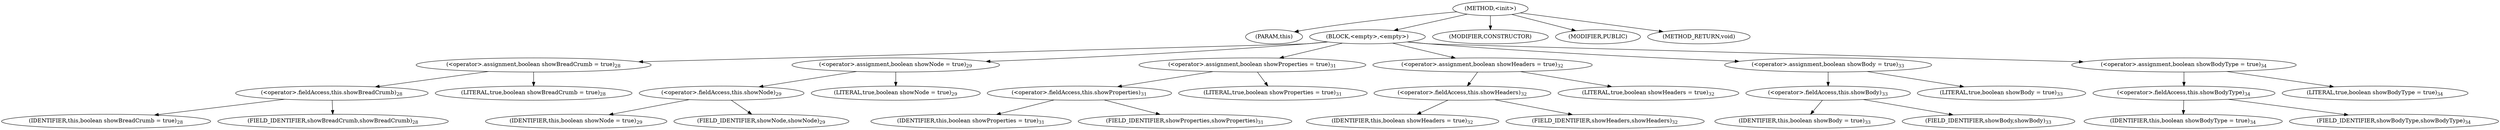 digraph "&lt;init&gt;" {  
"392" [label = <(METHOD,&lt;init&gt;)> ]
"393" [label = <(PARAM,this)> ]
"394" [label = <(BLOCK,&lt;empty&gt;,&lt;empty&gt;)> ]
"395" [label = <(&lt;operator&gt;.assignment,boolean showBreadCrumb = true)<SUB>28</SUB>> ]
"396" [label = <(&lt;operator&gt;.fieldAccess,this.showBreadCrumb)<SUB>28</SUB>> ]
"397" [label = <(IDENTIFIER,this,boolean showBreadCrumb = true)<SUB>28</SUB>> ]
"398" [label = <(FIELD_IDENTIFIER,showBreadCrumb,showBreadCrumb)<SUB>28</SUB>> ]
"399" [label = <(LITERAL,true,boolean showBreadCrumb = true)<SUB>28</SUB>> ]
"400" [label = <(&lt;operator&gt;.assignment,boolean showNode = true)<SUB>29</SUB>> ]
"401" [label = <(&lt;operator&gt;.fieldAccess,this.showNode)<SUB>29</SUB>> ]
"402" [label = <(IDENTIFIER,this,boolean showNode = true)<SUB>29</SUB>> ]
"403" [label = <(FIELD_IDENTIFIER,showNode,showNode)<SUB>29</SUB>> ]
"404" [label = <(LITERAL,true,boolean showNode = true)<SUB>29</SUB>> ]
"405" [label = <(&lt;operator&gt;.assignment,boolean showProperties = true)<SUB>31</SUB>> ]
"406" [label = <(&lt;operator&gt;.fieldAccess,this.showProperties)<SUB>31</SUB>> ]
"407" [label = <(IDENTIFIER,this,boolean showProperties = true)<SUB>31</SUB>> ]
"408" [label = <(FIELD_IDENTIFIER,showProperties,showProperties)<SUB>31</SUB>> ]
"409" [label = <(LITERAL,true,boolean showProperties = true)<SUB>31</SUB>> ]
"410" [label = <(&lt;operator&gt;.assignment,boolean showHeaders = true)<SUB>32</SUB>> ]
"411" [label = <(&lt;operator&gt;.fieldAccess,this.showHeaders)<SUB>32</SUB>> ]
"412" [label = <(IDENTIFIER,this,boolean showHeaders = true)<SUB>32</SUB>> ]
"413" [label = <(FIELD_IDENTIFIER,showHeaders,showHeaders)<SUB>32</SUB>> ]
"414" [label = <(LITERAL,true,boolean showHeaders = true)<SUB>32</SUB>> ]
"415" [label = <(&lt;operator&gt;.assignment,boolean showBody = true)<SUB>33</SUB>> ]
"416" [label = <(&lt;operator&gt;.fieldAccess,this.showBody)<SUB>33</SUB>> ]
"417" [label = <(IDENTIFIER,this,boolean showBody = true)<SUB>33</SUB>> ]
"418" [label = <(FIELD_IDENTIFIER,showBody,showBody)<SUB>33</SUB>> ]
"419" [label = <(LITERAL,true,boolean showBody = true)<SUB>33</SUB>> ]
"420" [label = <(&lt;operator&gt;.assignment,boolean showBodyType = true)<SUB>34</SUB>> ]
"421" [label = <(&lt;operator&gt;.fieldAccess,this.showBodyType)<SUB>34</SUB>> ]
"422" [label = <(IDENTIFIER,this,boolean showBodyType = true)<SUB>34</SUB>> ]
"423" [label = <(FIELD_IDENTIFIER,showBodyType,showBodyType)<SUB>34</SUB>> ]
"424" [label = <(LITERAL,true,boolean showBodyType = true)<SUB>34</SUB>> ]
"425" [label = <(MODIFIER,CONSTRUCTOR)> ]
"426" [label = <(MODIFIER,PUBLIC)> ]
"427" [label = <(METHOD_RETURN,void)> ]
  "392" -> "393" 
  "392" -> "394" 
  "392" -> "425" 
  "392" -> "426" 
  "392" -> "427" 
  "394" -> "395" 
  "394" -> "400" 
  "394" -> "405" 
  "394" -> "410" 
  "394" -> "415" 
  "394" -> "420" 
  "395" -> "396" 
  "395" -> "399" 
  "396" -> "397" 
  "396" -> "398" 
  "400" -> "401" 
  "400" -> "404" 
  "401" -> "402" 
  "401" -> "403" 
  "405" -> "406" 
  "405" -> "409" 
  "406" -> "407" 
  "406" -> "408" 
  "410" -> "411" 
  "410" -> "414" 
  "411" -> "412" 
  "411" -> "413" 
  "415" -> "416" 
  "415" -> "419" 
  "416" -> "417" 
  "416" -> "418" 
  "420" -> "421" 
  "420" -> "424" 
  "421" -> "422" 
  "421" -> "423" 
}
